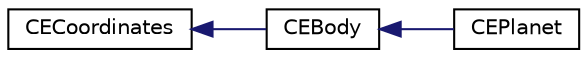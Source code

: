 digraph "Graphical Class Hierarchy"
{
  edge [fontname="Helvetica",fontsize="10",labelfontname="Helvetica",labelfontsize="10"];
  node [fontname="Helvetica",fontsize="10",shape=record];
  rankdir="LR";
  Node0 [label="CECoordinates",height=0.2,width=0.4,color="black", fillcolor="white", style="filled",URL="$classCECoordinates.html",tooltip="CECoordinates class is responsible for doing all of the celestial coordinate conversions. "];
  Node0 -> Node1 [dir="back",color="midnightblue",fontsize="10",style="solid",fontname="Helvetica"];
  Node1 [label="CEBody",height=0.2,width=0.4,color="black", fillcolor="white", style="filled",URL="$classCEBody.html",tooltip="The CEBody class defines a celestial object. "];
  Node1 -> Node2 [dir="back",color="midnightblue",fontsize="10",style="solid",fontname="Helvetica"];
  Node2 [label="CEPlanet",height=0.2,width=0.4,color="black", fillcolor="white", style="filled",URL="$classCEPlanet.html",tooltip="The CEPlanet class describes a planetary object. "];
}
